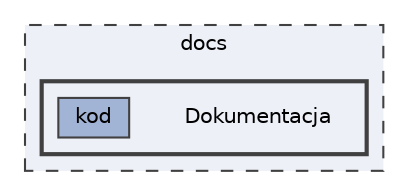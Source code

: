 digraph "docs/Dokumentacja"
{
 // LATEX_PDF_SIZE
  bgcolor="transparent";
  edge [fontname=Helvetica,fontsize=10,labelfontname=Helvetica,labelfontsize=10];
  node [fontname=Helvetica,fontsize=10,shape=box,height=0.2,width=0.4];
  compound=true
  subgraph clusterdir_49e56c817e5e54854c35e136979f97ca {
    graph [ bgcolor="#edf0f7", pencolor="grey25", label="docs", fontname=Helvetica,fontsize=10 style="filled,dashed", URL="dir_49e56c817e5e54854c35e136979f97ca.html",tooltip=""]
  subgraph clusterdir_0e7285eb002f1c541df343023a7fa19b {
    graph [ bgcolor="#edf0f7", pencolor="grey25", label="", fontname=Helvetica,fontsize=10 style="filled,bold", URL="dir_0e7285eb002f1c541df343023a7fa19b.html",tooltip=""]
    dir_0e7285eb002f1c541df343023a7fa19b [shape=plaintext, label="Dokumentacja"];
  dir_c4c08757730307247d844663ed690ae2 [label="kod", fillcolor="#a2b4d6", color="grey25", style="filled", URL="dir_c4c08757730307247d844663ed690ae2.html",tooltip=""];
  }
  }
}

